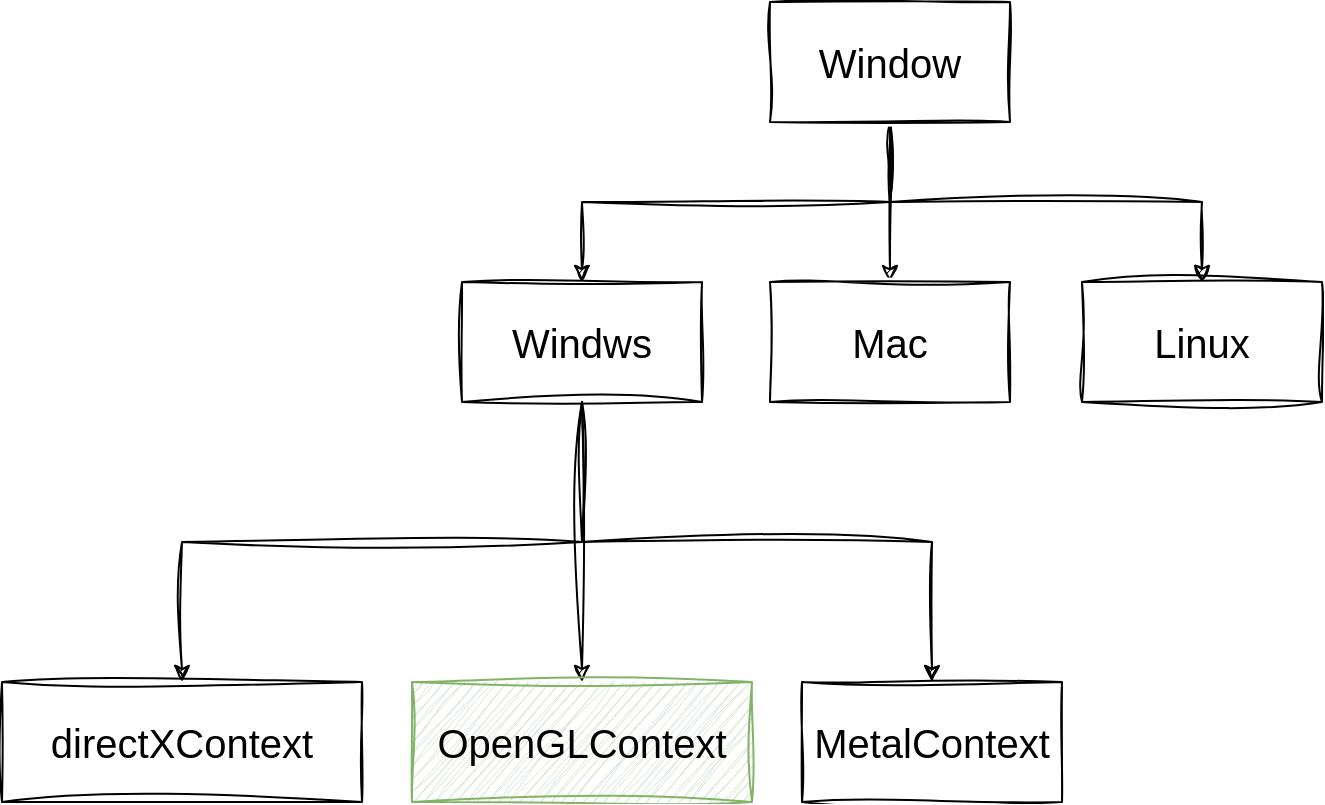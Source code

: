 <mxfile version="21.7.5" type="device">
  <diagram name="第 1 页" id="eEQtYaGjnyKqS5qKykso">
    <mxGraphModel dx="1749" dy="706" grid="1" gridSize="10" guides="1" tooltips="1" connect="1" arrows="1" fold="1" page="1" pageScale="1" pageWidth="827" pageHeight="1169" math="0" shadow="0">
      <root>
        <mxCell id="0" />
        <mxCell id="1" parent="0" />
        <mxCell id="hBG82EiyNkLfo3hgDwP4-17" value="" style="edgeStyle=orthogonalEdgeStyle;rounded=0;sketch=1;hachureGap=4;jiggle=2;curveFitting=1;orthogonalLoop=1;jettySize=auto;html=1;fontFamily=Architects Daughter;fontSource=https%3A%2F%2Ffonts.googleapis.com%2Fcss%3Ffamily%3DArchitects%2BDaughter;fontSize=16;exitX=0.5;exitY=1;exitDx=0;exitDy=0;" edge="1" parent="1" source="hBG82EiyNkLfo3hgDwP4-1" target="hBG82EiyNkLfo3hgDwP4-16">
          <mxGeometry relative="1" as="geometry" />
        </mxCell>
        <mxCell id="hBG82EiyNkLfo3hgDwP4-20" value="" style="edgeStyle=orthogonalEdgeStyle;rounded=0;sketch=1;hachureGap=4;jiggle=2;curveFitting=1;orthogonalLoop=1;jettySize=auto;html=1;fontFamily=Architects Daughter;fontSource=https%3A%2F%2Ffonts.googleapis.com%2Fcss%3Ffamily%3DArchitects%2BDaughter;fontSize=16;" edge="1" parent="1" source="hBG82EiyNkLfo3hgDwP4-1" target="hBG82EiyNkLfo3hgDwP4-19">
          <mxGeometry relative="1" as="geometry" />
        </mxCell>
        <mxCell id="hBG82EiyNkLfo3hgDwP4-22" value="" style="edgeStyle=orthogonalEdgeStyle;rounded=0;sketch=1;hachureGap=4;jiggle=2;curveFitting=1;orthogonalLoop=1;jettySize=auto;html=1;fontFamily=Architects Daughter;fontSource=https%3A%2F%2Ffonts.googleapis.com%2Fcss%3Ffamily%3DArchitects%2BDaughter;fontSize=16;exitX=0.5;exitY=1;exitDx=0;exitDy=0;" edge="1" parent="1" source="hBG82EiyNkLfo3hgDwP4-1" target="hBG82EiyNkLfo3hgDwP4-21">
          <mxGeometry relative="1" as="geometry" />
        </mxCell>
        <mxCell id="hBG82EiyNkLfo3hgDwP4-1" value="Windws" style="rounded=0;whiteSpace=wrap;html=1;sketch=1;hachureGap=4;jiggle=2;curveFitting=1;fontFamily=Helvetica;fontSize=20;" vertex="1" parent="1">
          <mxGeometry x="140" y="300" width="120" height="60" as="geometry" />
        </mxCell>
        <mxCell id="hBG82EiyNkLfo3hgDwP4-4" value="" style="edgeStyle=orthogonalEdgeStyle;rounded=0;sketch=1;hachureGap=4;jiggle=2;curveFitting=1;orthogonalLoop=1;jettySize=auto;html=1;fontFamily=Architects Daughter;fontSource=https%3A%2F%2Ffonts.googleapis.com%2Fcss%3Ffamily%3DArchitects%2BDaughter;fontSize=16;exitX=0.5;exitY=1;exitDx=0;exitDy=0;" edge="1" parent="1" source="hBG82EiyNkLfo3hgDwP4-2" target="hBG82EiyNkLfo3hgDwP4-1">
          <mxGeometry relative="1" as="geometry" />
        </mxCell>
        <mxCell id="hBG82EiyNkLfo3hgDwP4-11" value="" style="edgeStyle=orthogonalEdgeStyle;rounded=0;sketch=1;hachureGap=4;jiggle=2;curveFitting=1;orthogonalLoop=1;jettySize=auto;html=1;fontFamily=Architects Daughter;fontSource=https%3A%2F%2Ffonts.googleapis.com%2Fcss%3Ffamily%3DArchitects%2BDaughter;fontSize=16;" edge="1" parent="1" source="hBG82EiyNkLfo3hgDwP4-2" target="hBG82EiyNkLfo3hgDwP4-10">
          <mxGeometry relative="1" as="geometry" />
        </mxCell>
        <mxCell id="hBG82EiyNkLfo3hgDwP4-15" value="" style="edgeStyle=orthogonalEdgeStyle;rounded=0;sketch=1;hachureGap=4;jiggle=2;curveFitting=1;orthogonalLoop=1;jettySize=auto;html=1;fontFamily=Architects Daughter;fontSource=https%3A%2F%2Ffonts.googleapis.com%2Fcss%3Ffamily%3DArchitects%2BDaughter;fontSize=16;exitX=0.5;exitY=1;exitDx=0;exitDy=0;" edge="1" parent="1" source="hBG82EiyNkLfo3hgDwP4-2" target="hBG82EiyNkLfo3hgDwP4-14">
          <mxGeometry relative="1" as="geometry" />
        </mxCell>
        <mxCell id="hBG82EiyNkLfo3hgDwP4-2" value="Window" style="rounded=0;whiteSpace=wrap;html=1;sketch=1;hachureGap=4;jiggle=2;curveFitting=1;fontFamily=Helvetica;fontSize=20;fontSource=https%3A%2F%2Ffonts.googleapis.com%2Fcss%3Ffamily%3DArchitects%2BDaughter;" vertex="1" parent="1">
          <mxGeometry x="294" y="160" width="120" height="60" as="geometry" />
        </mxCell>
        <mxCell id="hBG82EiyNkLfo3hgDwP4-10" value="Mac" style="rounded=0;whiteSpace=wrap;html=1;sketch=1;hachureGap=4;jiggle=2;curveFitting=1;fontFamily=Helvetica;fontSize=20;fontSource=https%3A%2F%2Ffonts.googleapis.com%2Fcss%3Ffamily%3DArchitects%2BDaughter;" vertex="1" parent="1">
          <mxGeometry x="294" y="300" width="120" height="60" as="geometry" />
        </mxCell>
        <mxCell id="hBG82EiyNkLfo3hgDwP4-14" value="Linux" style="rounded=0;whiteSpace=wrap;html=1;sketch=1;hachureGap=4;jiggle=2;curveFitting=1;fontFamily=Helvetica;fontSize=20;fontSource=https%3A%2F%2Ffonts.googleapis.com%2Fcss%3Ffamily%3DArchitects%2BDaughter;" vertex="1" parent="1">
          <mxGeometry x="450" y="300" width="120" height="60" as="geometry" />
        </mxCell>
        <mxCell id="hBG82EiyNkLfo3hgDwP4-16" value="directXContext" style="rounded=0;whiteSpace=wrap;html=1;sketch=1;hachureGap=4;jiggle=2;curveFitting=1;fontFamily=Helvetica;fontSize=20;fontSource=https%3A%2F%2Ffonts.googleapis.com%2Fcss%3Ffamily%3DArchitects%2BDaughter;" vertex="1" parent="1">
          <mxGeometry x="-90" y="500" width="180" height="60" as="geometry" />
        </mxCell>
        <mxCell id="hBG82EiyNkLfo3hgDwP4-19" value="OpenGLContext" style="rounded=0;whiteSpace=wrap;html=1;sketch=1;hachureGap=4;jiggle=2;curveFitting=1;fontFamily=Helvetica;fontSize=20;fontSource=https%3A%2F%2Ffonts.googleapis.com%2Fcss%3Ffamily%3DArchitects%2BDaughter;fillColor=#d5e8d4;strokeColor=#82b366;" vertex="1" parent="1">
          <mxGeometry x="115" y="500" width="170" height="60" as="geometry" />
        </mxCell>
        <mxCell id="hBG82EiyNkLfo3hgDwP4-21" value="MetalContext" style="rounded=0;whiteSpace=wrap;html=1;sketch=1;hachureGap=4;jiggle=2;curveFitting=1;fontFamily=Helvetica;fontSize=20;fontSource=https%3A%2F%2Ffonts.googleapis.com%2Fcss%3Ffamily%3DArchitects%2BDaughter;" vertex="1" parent="1">
          <mxGeometry x="310" y="500" width="130" height="60" as="geometry" />
        </mxCell>
      </root>
    </mxGraphModel>
  </diagram>
</mxfile>
